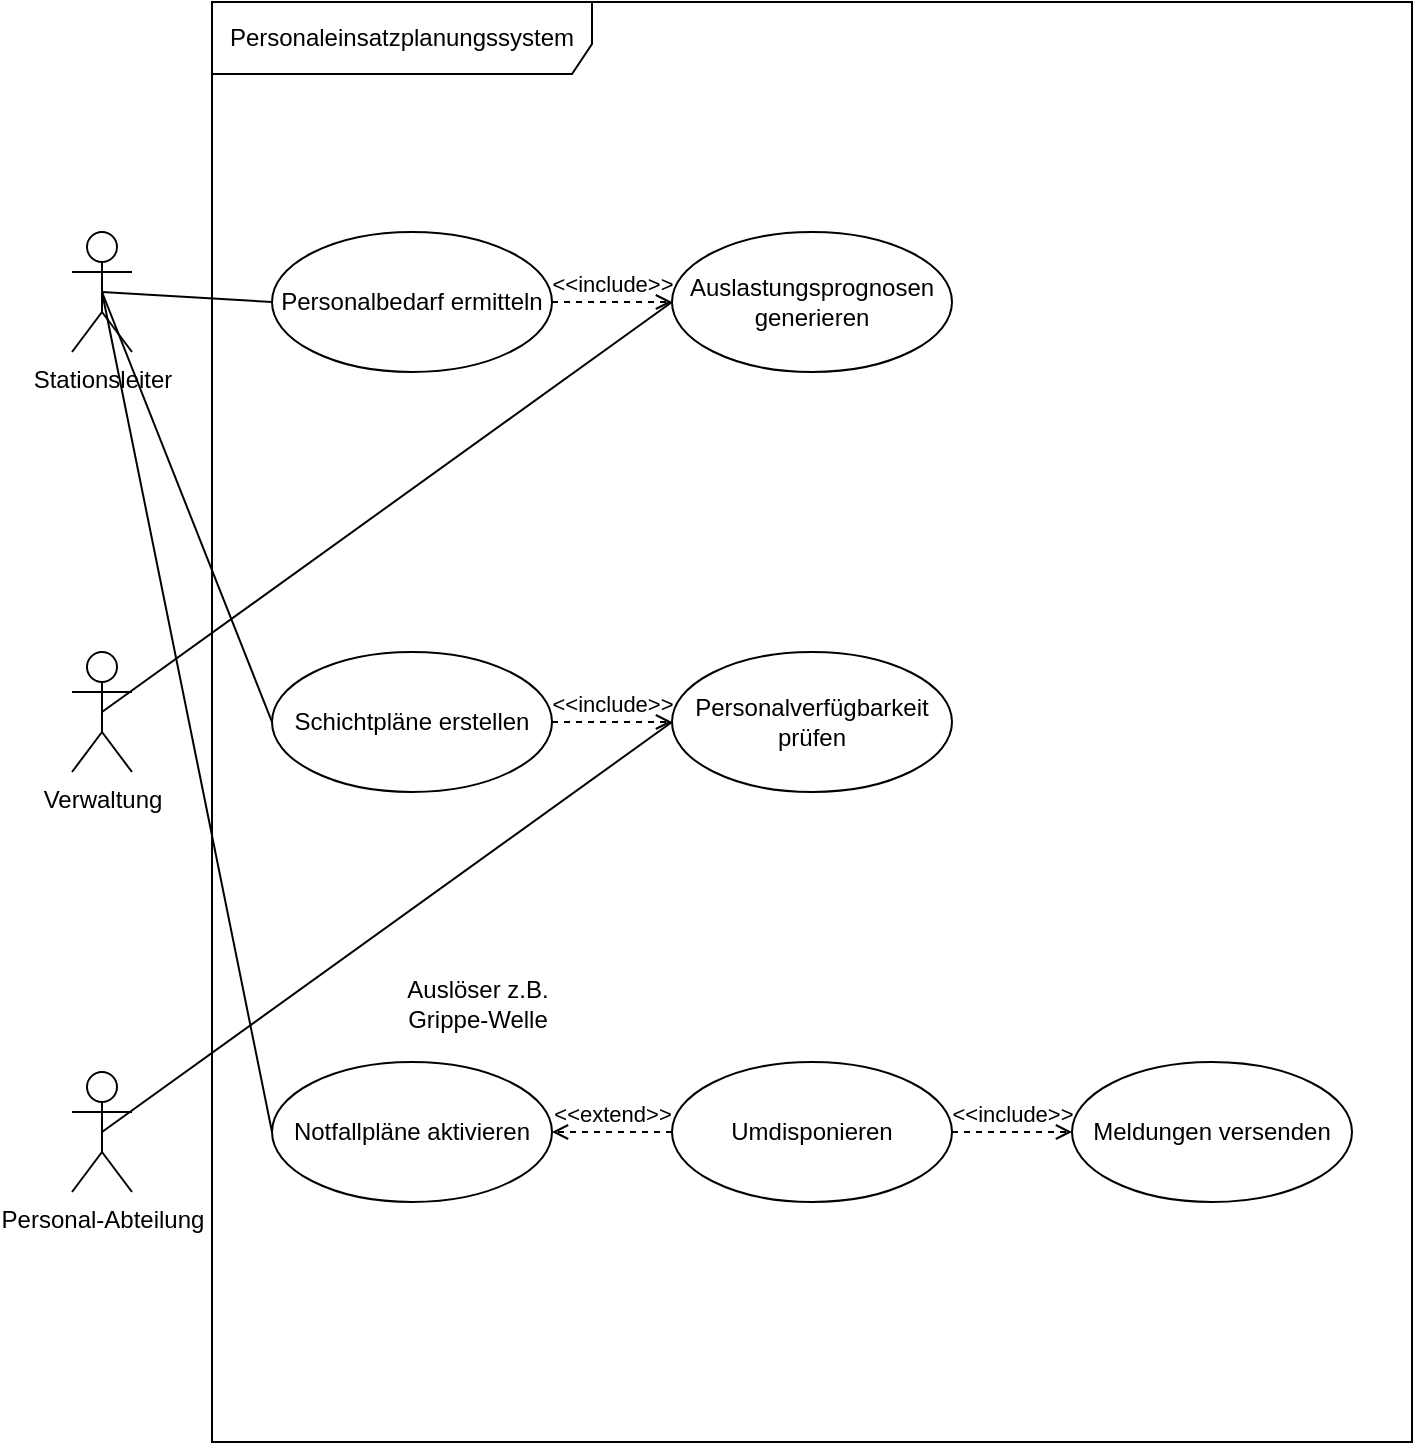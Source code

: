 <mxfile version="25.0.1">
  <diagram name="Seite-1" id="cqwk15ZJymCoRZSN3T5u">
    <mxGraphModel dx="1100" dy="647" grid="1" gridSize="10" guides="1" tooltips="1" connect="1" arrows="1" fold="1" page="1" pageScale="1" pageWidth="827" pageHeight="1169" math="0" shadow="0">
      <root>
        <mxCell id="0" />
        <mxCell id="1" parent="0" />
        <mxCell id="WFcOkdqWe-Bf2Y9p2Nij-45" value="" style="group" parent="1" vertex="1" connectable="0">
          <mxGeometry x="79" y="225" width="670" height="720" as="geometry" />
        </mxCell>
        <mxCell id="WFcOkdqWe-Bf2Y9p2Nij-9" value="Personaleinsatzplanungssystem" style="shape=umlFrame;whiteSpace=wrap;html=1;pointerEvents=0;width=190;height=36;" parent="WFcOkdqWe-Bf2Y9p2Nij-45" vertex="1">
          <mxGeometry x="70" width="600" height="720" as="geometry" />
        </mxCell>
        <mxCell id="WFcOkdqWe-Bf2Y9p2Nij-22" value="" style="endArrow=none;html=1;rounded=0;exitX=0.5;exitY=0.5;exitDx=0;exitDy=0;exitPerimeter=0;entryX=0;entryY=0.5;entryDx=0;entryDy=0;" parent="WFcOkdqWe-Bf2Y9p2Nij-45" source="WFcOkdqWe-Bf2Y9p2Nij-2" target="WFcOkdqWe-Bf2Y9p2Nij-10" edge="1">
          <mxGeometry width="50" height="50" relative="1" as="geometry">
            <mxPoint x="70" y="216" as="sourcePoint" />
            <mxPoint x="120" y="166" as="targetPoint" />
          </mxGeometry>
        </mxCell>
        <mxCell id="WFcOkdqWe-Bf2Y9p2Nij-23" value="" style="endArrow=none;html=1;rounded=0;exitX=0.5;exitY=0.5;exitDx=0;exitDy=0;exitPerimeter=0;entryX=0;entryY=0.5;entryDx=0;entryDy=0;" parent="WFcOkdqWe-Bf2Y9p2Nij-45" source="WFcOkdqWe-Bf2Y9p2Nij-2" target="WFcOkdqWe-Bf2Y9p2Nij-11" edge="1">
          <mxGeometry width="50" height="50" relative="1" as="geometry">
            <mxPoint x="70" y="216" as="sourcePoint" />
            <mxPoint x="120" y="166" as="targetPoint" />
          </mxGeometry>
        </mxCell>
        <mxCell id="WFcOkdqWe-Bf2Y9p2Nij-24" value="" style="endArrow=none;html=1;rounded=0;exitX=0.5;exitY=0.5;exitDx=0;exitDy=0;exitPerimeter=0;entryX=0;entryY=0.5;entryDx=0;entryDy=0;" parent="WFcOkdqWe-Bf2Y9p2Nij-45" source="WFcOkdqWe-Bf2Y9p2Nij-2" target="WFcOkdqWe-Bf2Y9p2Nij-13" edge="1">
          <mxGeometry width="50" height="50" relative="1" as="geometry">
            <mxPoint x="90" y="276" as="sourcePoint" />
            <mxPoint x="140" y="226" as="targetPoint" />
          </mxGeometry>
        </mxCell>
        <mxCell id="WFcOkdqWe-Bf2Y9p2Nij-28" value="" style="endArrow=none;html=1;rounded=0;exitX=0.5;exitY=0.5;exitDx=0;exitDy=0;exitPerimeter=0;entryX=0;entryY=0.5;entryDx=0;entryDy=0;" parent="WFcOkdqWe-Bf2Y9p2Nij-45" source="WFcOkdqWe-Bf2Y9p2Nij-4" target="WFcOkdqWe-Bf2Y9p2Nij-14" edge="1">
          <mxGeometry width="50" height="50" relative="1" as="geometry">
            <mxPoint x="210" y="496" as="sourcePoint" />
            <mxPoint x="260" y="446" as="targetPoint" />
          </mxGeometry>
        </mxCell>
        <mxCell id="WFcOkdqWe-Bf2Y9p2Nij-30" value="" style="group" parent="WFcOkdqWe-Bf2Y9p2Nij-45" vertex="1" connectable="0">
          <mxGeometry x="100" y="325" width="340" height="70" as="geometry" />
        </mxCell>
        <mxCell id="WFcOkdqWe-Bf2Y9p2Nij-11" value="Schichtpläne erstellen" style="ellipse;whiteSpace=wrap;html=1;container=0;" parent="WFcOkdqWe-Bf2Y9p2Nij-30" vertex="1">
          <mxGeometry width="140" height="70" as="geometry" />
        </mxCell>
        <mxCell id="WFcOkdqWe-Bf2Y9p2Nij-14" value="Personalverfügbarkeit prüfen" style="ellipse;whiteSpace=wrap;html=1;container=0;" parent="WFcOkdqWe-Bf2Y9p2Nij-30" vertex="1">
          <mxGeometry x="200" width="140" height="70" as="geometry" />
        </mxCell>
        <mxCell id="WFcOkdqWe-Bf2Y9p2Nij-34" value="&amp;lt;&amp;lt;include&amp;gt;&amp;gt;" style="html=1;verticalAlign=bottom;labelBackgroundColor=none;endArrow=open;endFill=0;dashed=1;rounded=0;exitX=1;exitY=0.5;exitDx=0;exitDy=0;entryX=0;entryY=0.5;entryDx=0;entryDy=0;" parent="WFcOkdqWe-Bf2Y9p2Nij-30" source="WFcOkdqWe-Bf2Y9p2Nij-11" target="WFcOkdqWe-Bf2Y9p2Nij-14" edge="1">
          <mxGeometry width="160" relative="1" as="geometry">
            <mxPoint x="170" y="-9" as="sourcePoint" />
            <mxPoint x="330" y="-9" as="targetPoint" />
          </mxGeometry>
        </mxCell>
        <mxCell id="WFcOkdqWe-Bf2Y9p2Nij-31" value="" style="group" parent="WFcOkdqWe-Bf2Y9p2Nij-45" vertex="1" connectable="0">
          <mxGeometry x="100" y="115" width="340" height="70" as="geometry" />
        </mxCell>
        <mxCell id="WFcOkdqWe-Bf2Y9p2Nij-10" value="Personalbedarf ermitteln" style="ellipse;whiteSpace=wrap;html=1;container=0;" parent="WFcOkdqWe-Bf2Y9p2Nij-31" vertex="1">
          <mxGeometry width="140" height="70" as="geometry" />
        </mxCell>
        <mxCell id="WFcOkdqWe-Bf2Y9p2Nij-12" value="Auslastungsprognosen generieren" style="ellipse;whiteSpace=wrap;html=1;container=0;" parent="WFcOkdqWe-Bf2Y9p2Nij-31" vertex="1">
          <mxGeometry x="200" width="140" height="70" as="geometry" />
        </mxCell>
        <mxCell id="WFcOkdqWe-Bf2Y9p2Nij-33" value="&amp;lt;&amp;lt;include&amp;gt;&amp;gt;" style="html=1;verticalAlign=bottom;labelBackgroundColor=none;endArrow=open;endFill=0;dashed=1;rounded=0;exitX=1;exitY=0.5;exitDx=0;exitDy=0;entryX=0;entryY=0.5;entryDx=0;entryDy=0;" parent="WFcOkdqWe-Bf2Y9p2Nij-31" source="WFcOkdqWe-Bf2Y9p2Nij-10" target="WFcOkdqWe-Bf2Y9p2Nij-12" edge="1">
          <mxGeometry width="160" relative="1" as="geometry">
            <mxPoint x="170" y="201" as="sourcePoint" />
            <mxPoint x="330" y="201" as="targetPoint" />
          </mxGeometry>
        </mxCell>
        <mxCell id="WFcOkdqWe-Bf2Y9p2Nij-36" value="" style="endArrow=none;html=1;rounded=0;exitX=0.5;exitY=0.5;exitDx=0;exitDy=0;exitPerimeter=0;entryX=0;entryY=0.5;entryDx=0;entryDy=0;" parent="WFcOkdqWe-Bf2Y9p2Nij-45" source="WFcOkdqWe-Bf2Y9p2Nij-1" target="WFcOkdqWe-Bf2Y9p2Nij-12" edge="1">
          <mxGeometry width="50" height="50" relative="1" as="geometry">
            <mxPoint x="310" y="446" as="sourcePoint" />
            <mxPoint x="360" y="396" as="targetPoint" />
          </mxGeometry>
        </mxCell>
        <mxCell id="WFcOkdqWe-Bf2Y9p2Nij-15" value="Umdisponieren" style="ellipse;whiteSpace=wrap;html=1;container=0;" parent="WFcOkdqWe-Bf2Y9p2Nij-45" vertex="1">
          <mxGeometry x="300" y="530" width="140" height="70" as="geometry" />
        </mxCell>
        <mxCell id="WFcOkdqWe-Bf2Y9p2Nij-16" value="Meldungen versenden" style="ellipse;whiteSpace=wrap;html=1;container=0;" parent="WFcOkdqWe-Bf2Y9p2Nij-45" vertex="1">
          <mxGeometry x="500" y="530" width="140" height="70" as="geometry" />
        </mxCell>
        <mxCell id="WFcOkdqWe-Bf2Y9p2Nij-13" value="Notfallpläne aktivieren" style="ellipse;whiteSpace=wrap;html=1;container=0;" parent="WFcOkdqWe-Bf2Y9p2Nij-45" vertex="1">
          <mxGeometry x="100" y="530" width="140" height="70" as="geometry" />
        </mxCell>
        <mxCell id="WFcOkdqWe-Bf2Y9p2Nij-32" value="&amp;lt;&amp;lt;extend&amp;gt;&amp;gt;" style="html=1;verticalAlign=bottom;labelBackgroundColor=none;endArrow=open;endFill=0;dashed=1;rounded=0;exitX=0;exitY=0.5;exitDx=0;exitDy=0;entryX=1;entryY=0.5;entryDx=0;entryDy=0;" parent="WFcOkdqWe-Bf2Y9p2Nij-45" source="WFcOkdqWe-Bf2Y9p2Nij-15" target="WFcOkdqWe-Bf2Y9p2Nij-13" edge="1">
          <mxGeometry width="160" relative="1" as="geometry">
            <mxPoint x="10" y="446" as="sourcePoint" />
            <mxPoint x="270" y="116" as="targetPoint" />
          </mxGeometry>
        </mxCell>
        <mxCell id="WFcOkdqWe-Bf2Y9p2Nij-35" value="&amp;lt;&amp;lt;include&amp;gt;&amp;gt;" style="html=1;verticalAlign=bottom;labelBackgroundColor=none;endArrow=open;endFill=0;dashed=1;rounded=0;exitX=1;exitY=0.5;exitDx=0;exitDy=0;entryX=0;entryY=0.5;entryDx=0;entryDy=0;" parent="WFcOkdqWe-Bf2Y9p2Nij-45" source="WFcOkdqWe-Bf2Y9p2Nij-15" target="WFcOkdqWe-Bf2Y9p2Nij-16" edge="1">
          <mxGeometry width="160" relative="1" as="geometry">
            <mxPoint x="260" y="416" as="sourcePoint" />
            <mxPoint x="420" y="416" as="targetPoint" />
          </mxGeometry>
        </mxCell>
        <mxCell id="WFcOkdqWe-Bf2Y9p2Nij-42" value="Auslöser z.B. Grippe-Welle" style="text;html=1;align=center;verticalAlign=middle;whiteSpace=wrap;rounded=0;" parent="WFcOkdqWe-Bf2Y9p2Nij-45" vertex="1">
          <mxGeometry x="166" y="486" width="74" height="30" as="geometry" />
        </mxCell>
        <mxCell id="WFcOkdqWe-Bf2Y9p2Nij-44" value="" style="group" parent="WFcOkdqWe-Bf2Y9p2Nij-45" vertex="1" connectable="0">
          <mxGeometry y="115" width="30" height="480" as="geometry" />
        </mxCell>
        <mxCell id="WFcOkdqWe-Bf2Y9p2Nij-1" value="Verwaltung" style="shape=umlActor;verticalLabelPosition=bottom;verticalAlign=top;html=1;container=0;" parent="WFcOkdqWe-Bf2Y9p2Nij-44" vertex="1">
          <mxGeometry y="210" width="30" height="60" as="geometry" />
        </mxCell>
        <mxCell id="WFcOkdqWe-Bf2Y9p2Nij-2" value="Stationsleiter" style="shape=umlActor;verticalLabelPosition=bottom;verticalAlign=top;html=1;container=0;" parent="WFcOkdqWe-Bf2Y9p2Nij-44" vertex="1">
          <mxGeometry width="30" height="60" as="geometry" />
        </mxCell>
        <mxCell id="WFcOkdqWe-Bf2Y9p2Nij-4" value="Personal-Abteilung" style="shape=umlActor;verticalLabelPosition=bottom;verticalAlign=top;html=1;container=0;" parent="WFcOkdqWe-Bf2Y9p2Nij-44" vertex="1">
          <mxGeometry y="420" width="30" height="60" as="geometry" />
        </mxCell>
      </root>
    </mxGraphModel>
  </diagram>
</mxfile>
